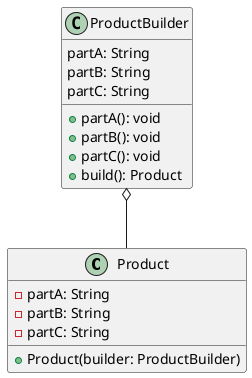 @startuml
class Product {
    -partA: String
    -partB: String
    -partC: String
    +Product(builder: ProductBuilder)
}

class ProductBuilder {
    +partA(): void
    +partB(): void
    +partC(): void
    +build(): Product
    partA: String
    partB: String
    partC: String
}

ProductBuilder o-- Product

@enduml
